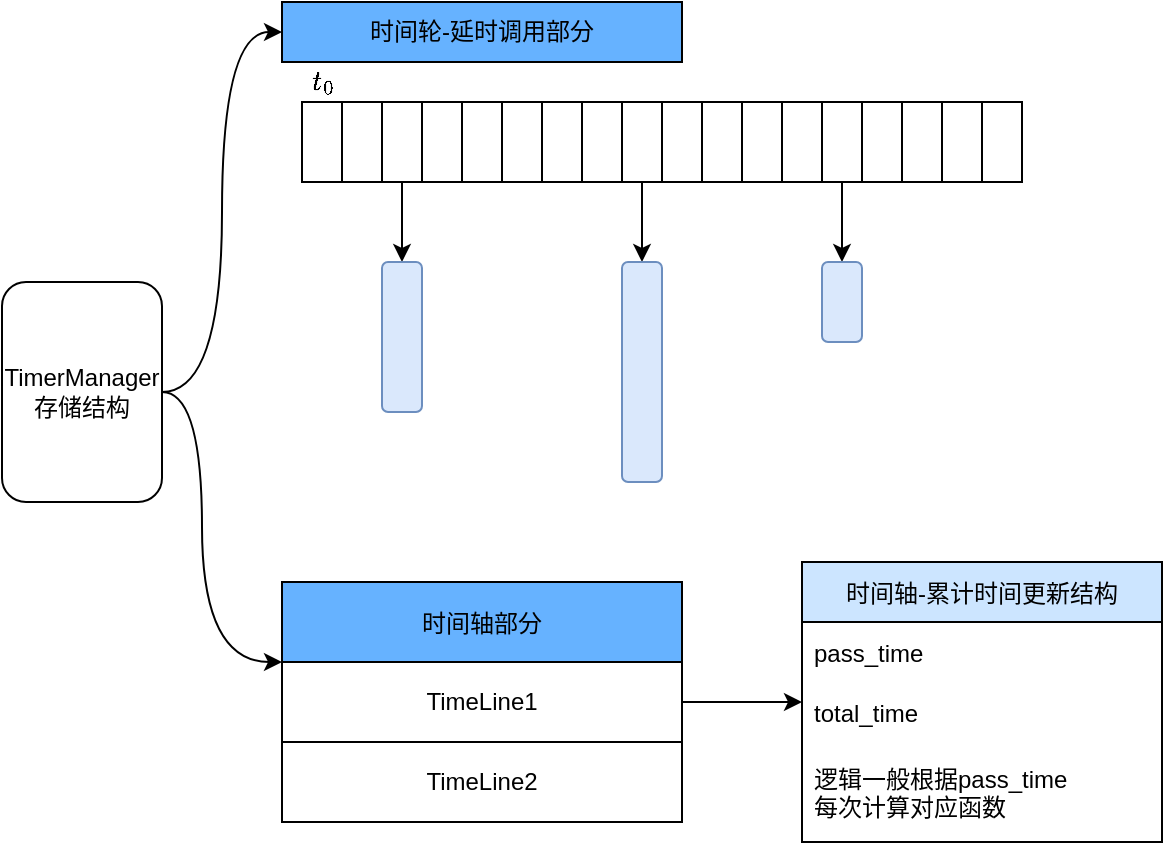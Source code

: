 <mxfile version="16.0.2" type="device"><diagram id="wcPxj1CQgo_tb_mZH1Tc" name="第 1 页"><mxGraphModel dx="1102" dy="865" grid="1" gridSize="10" guides="1" tooltips="1" connect="1" arrows="1" fold="1" page="1" pageScale="1" pageWidth="827" pageHeight="1169" math="1" shadow="0"><root><mxCell id="0"/><mxCell id="1" parent="0"/><mxCell id="GaF0zkx5dbMGw9fzIoNE-1" value="" style="rounded=0;whiteSpace=wrap;html=1;" vertex="1" parent="1"><mxGeometry x="170" y="480" width="20" height="40" as="geometry"/></mxCell><mxCell id="GaF0zkx5dbMGw9fzIoNE-2" value="" style="rounded=0;whiteSpace=wrap;html=1;" vertex="1" parent="1"><mxGeometry x="190" y="480" width="20" height="40" as="geometry"/></mxCell><mxCell id="GaF0zkx5dbMGw9fzIoNE-3" style="edgeStyle=orthogonalEdgeStyle;rounded=0;orthogonalLoop=1;jettySize=auto;html=1;" edge="1" parent="1" source="GaF0zkx5dbMGw9fzIoNE-4" target="GaF0zkx5dbMGw9fzIoNE-22"><mxGeometry relative="1" as="geometry"/></mxCell><mxCell id="GaF0zkx5dbMGw9fzIoNE-4" value="" style="rounded=0;whiteSpace=wrap;html=1;" vertex="1" parent="1"><mxGeometry x="210" y="480" width="20" height="40" as="geometry"/></mxCell><mxCell id="GaF0zkx5dbMGw9fzIoNE-5" value="" style="rounded=0;whiteSpace=wrap;html=1;" vertex="1" parent="1"><mxGeometry x="230" y="480" width="20" height="40" as="geometry"/></mxCell><mxCell id="GaF0zkx5dbMGw9fzIoNE-6" value="" style="rounded=0;whiteSpace=wrap;html=1;" vertex="1" parent="1"><mxGeometry x="250" y="480" width="20" height="40" as="geometry"/></mxCell><mxCell id="GaF0zkx5dbMGw9fzIoNE-7" value="" style="rounded=0;whiteSpace=wrap;html=1;" vertex="1" parent="1"><mxGeometry x="270" y="480" width="20" height="40" as="geometry"/></mxCell><mxCell id="GaF0zkx5dbMGw9fzIoNE-8" value="" style="rounded=0;whiteSpace=wrap;html=1;" vertex="1" parent="1"><mxGeometry x="290" y="480" width="20" height="40" as="geometry"/></mxCell><mxCell id="GaF0zkx5dbMGw9fzIoNE-9" value="" style="rounded=0;whiteSpace=wrap;html=1;" vertex="1" parent="1"><mxGeometry x="310" y="480" width="20" height="40" as="geometry"/></mxCell><mxCell id="GaF0zkx5dbMGw9fzIoNE-10" style="edgeStyle=orthogonalEdgeStyle;rounded=0;orthogonalLoop=1;jettySize=auto;html=1;" edge="1" parent="1" source="GaF0zkx5dbMGw9fzIoNE-11" target="GaF0zkx5dbMGw9fzIoNE-23"><mxGeometry relative="1" as="geometry"/></mxCell><mxCell id="GaF0zkx5dbMGw9fzIoNE-11" value="" style="rounded=0;whiteSpace=wrap;html=1;" vertex="1" parent="1"><mxGeometry x="330" y="480" width="20" height="40" as="geometry"/></mxCell><mxCell id="GaF0zkx5dbMGw9fzIoNE-12" value="" style="rounded=0;whiteSpace=wrap;html=1;" vertex="1" parent="1"><mxGeometry x="350" y="480" width="20" height="40" as="geometry"/></mxCell><mxCell id="GaF0zkx5dbMGw9fzIoNE-13" value="" style="rounded=0;whiteSpace=wrap;html=1;" vertex="1" parent="1"><mxGeometry x="370" y="480" width="20" height="40" as="geometry"/></mxCell><mxCell id="GaF0zkx5dbMGw9fzIoNE-14" value="" style="rounded=0;whiteSpace=wrap;html=1;" vertex="1" parent="1"><mxGeometry x="390" y="480" width="20" height="40" as="geometry"/></mxCell><mxCell id="GaF0zkx5dbMGw9fzIoNE-15" value="" style="rounded=0;whiteSpace=wrap;html=1;" vertex="1" parent="1"><mxGeometry x="410" y="480" width="20" height="40" as="geometry"/></mxCell><mxCell id="GaF0zkx5dbMGw9fzIoNE-16" style="edgeStyle=orthogonalEdgeStyle;rounded=0;orthogonalLoop=1;jettySize=auto;html=1;" edge="1" parent="1" source="GaF0zkx5dbMGw9fzIoNE-17" target="GaF0zkx5dbMGw9fzIoNE-24"><mxGeometry relative="1" as="geometry"/></mxCell><mxCell id="GaF0zkx5dbMGw9fzIoNE-17" value="" style="rounded=0;whiteSpace=wrap;html=1;" vertex="1" parent="1"><mxGeometry x="430" y="480" width="20" height="40" as="geometry"/></mxCell><mxCell id="GaF0zkx5dbMGw9fzIoNE-18" value="" style="rounded=0;whiteSpace=wrap;html=1;" vertex="1" parent="1"><mxGeometry x="450" y="480" width="20" height="40" as="geometry"/></mxCell><mxCell id="GaF0zkx5dbMGw9fzIoNE-19" value="" style="rounded=0;whiteSpace=wrap;html=1;" vertex="1" parent="1"><mxGeometry x="470" y="480" width="20" height="40" as="geometry"/></mxCell><mxCell id="GaF0zkx5dbMGw9fzIoNE-20" value="" style="rounded=0;whiteSpace=wrap;html=1;" vertex="1" parent="1"><mxGeometry x="490" y="480" width="20" height="40" as="geometry"/></mxCell><mxCell id="GaF0zkx5dbMGw9fzIoNE-21" value="" style="rounded=0;whiteSpace=wrap;html=1;" vertex="1" parent="1"><mxGeometry x="510" y="480" width="20" height="40" as="geometry"/></mxCell><mxCell id="GaF0zkx5dbMGw9fzIoNE-22" value="" style="rounded=1;whiteSpace=wrap;html=1;fillColor=#dae8fc;strokeColor=#6c8ebf;" vertex="1" parent="1"><mxGeometry x="210" y="560" width="20" height="75" as="geometry"/></mxCell><mxCell id="GaF0zkx5dbMGw9fzIoNE-23" value="" style="rounded=1;whiteSpace=wrap;html=1;fillColor=#dae8fc;strokeColor=#6c8ebf;" vertex="1" parent="1"><mxGeometry x="330" y="560" width="20" height="110" as="geometry"/></mxCell><mxCell id="GaF0zkx5dbMGw9fzIoNE-24" value="" style="rounded=1;whiteSpace=wrap;html=1;fillColor=#dae8fc;strokeColor=#6c8ebf;" vertex="1" parent="1"><mxGeometry x="430" y="560" width="20" height="40" as="geometry"/></mxCell><mxCell id="GaF0zkx5dbMGw9fzIoNE-25" value="$$t_0$$" style="text;html=1;align=center;verticalAlign=middle;resizable=0;points=[];autosize=1;strokeColor=none;fillColor=none;" vertex="1" parent="1"><mxGeometry x="150" y="460" width="60" height="20" as="geometry"/></mxCell><mxCell id="GaF0zkx5dbMGw9fzIoNE-26" value="时间轴部分" style="swimlane;fontStyle=0;childLayout=stackLayout;horizontal=1;startSize=40;horizontalStack=0;resizeParent=1;resizeParentMax=0;resizeLast=0;collapsible=1;marginBottom=0;fillColor=#66B2FF;" vertex="1" parent="1"><mxGeometry x="160" y="720" width="200" height="120" as="geometry"/></mxCell><mxCell id="GaF0zkx5dbMGw9fzIoNE-31" value="TimeLine1" style="rounded=0;whiteSpace=wrap;html=1;" vertex="1" parent="GaF0zkx5dbMGw9fzIoNE-26"><mxGeometry y="40" width="200" height="40" as="geometry"/></mxCell><mxCell id="GaF0zkx5dbMGw9fzIoNE-41" value="TimeLine2" style="rounded=0;whiteSpace=wrap;html=1;" vertex="1" parent="GaF0zkx5dbMGw9fzIoNE-26"><mxGeometry y="80" width="200" height="40" as="geometry"/></mxCell><mxCell id="GaF0zkx5dbMGw9fzIoNE-30" value="时间轮-延时调用部分" style="rounded=0;whiteSpace=wrap;html=1;fillColor=#66B2FF;" vertex="1" parent="1"><mxGeometry x="160" y="430" width="200" height="30" as="geometry"/></mxCell><mxCell id="GaF0zkx5dbMGw9fzIoNE-34" style="edgeStyle=orthogonalEdgeStyle;rounded=0;orthogonalLoop=1;jettySize=auto;html=1;entryX=0;entryY=0.5;entryDx=0;entryDy=0;curved=1;" edge="1" parent="1" source="GaF0zkx5dbMGw9fzIoNE-33" target="GaF0zkx5dbMGw9fzIoNE-30"><mxGeometry relative="1" as="geometry"/></mxCell><mxCell id="GaF0zkx5dbMGw9fzIoNE-35" style="edgeStyle=orthogonalEdgeStyle;curved=1;rounded=0;orthogonalLoop=1;jettySize=auto;html=1;" edge="1" parent="1" source="GaF0zkx5dbMGw9fzIoNE-33" target="GaF0zkx5dbMGw9fzIoNE-26"><mxGeometry relative="1" as="geometry"><Array as="points"><mxPoint x="120" y="625"/><mxPoint x="120" y="760"/></Array></mxGeometry></mxCell><mxCell id="GaF0zkx5dbMGw9fzIoNE-33" value="TimerManager&lt;br&gt;存储结构" style="rounded=1;whiteSpace=wrap;html=1;" vertex="1" parent="1"><mxGeometry x="20" y="570" width="80" height="110" as="geometry"/></mxCell><mxCell id="GaF0zkx5dbMGw9fzIoNE-37" value="时间轴-累计时间更新结构" style="swimlane;fontStyle=0;childLayout=stackLayout;horizontal=1;startSize=30;horizontalStack=0;resizeParent=1;resizeParentMax=0;resizeLast=0;collapsible=1;marginBottom=0;fillColor=#CCE5FF;" vertex="1" parent="1"><mxGeometry x="420" y="710" width="180" height="140" as="geometry"/></mxCell><mxCell id="GaF0zkx5dbMGw9fzIoNE-38" value="pass_time" style="text;strokeColor=none;fillColor=none;align=left;verticalAlign=middle;spacingLeft=4;spacingRight=4;overflow=hidden;points=[[0,0.5],[1,0.5]];portConstraint=eastwest;rotatable=0;" vertex="1" parent="GaF0zkx5dbMGw9fzIoNE-37"><mxGeometry y="30" width="180" height="30" as="geometry"/></mxCell><mxCell id="GaF0zkx5dbMGw9fzIoNE-39" value="total_time" style="text;strokeColor=none;fillColor=none;align=left;verticalAlign=middle;spacingLeft=4;spacingRight=4;overflow=hidden;points=[[0,0.5],[1,0.5]];portConstraint=eastwest;rotatable=0;" vertex="1" parent="GaF0zkx5dbMGw9fzIoNE-37"><mxGeometry y="60" width="180" height="30" as="geometry"/></mxCell><mxCell id="GaF0zkx5dbMGw9fzIoNE-40" value="逻辑一般根据pass_time&#10;每次计算对应函数" style="text;strokeColor=none;fillColor=none;align=left;verticalAlign=middle;spacingLeft=4;spacingRight=4;overflow=hidden;points=[[0,0.5],[1,0.5]];portConstraint=eastwest;rotatable=0;" vertex="1" parent="GaF0zkx5dbMGw9fzIoNE-37"><mxGeometry y="90" width="180" height="50" as="geometry"/></mxCell><mxCell id="GaF0zkx5dbMGw9fzIoNE-42" style="edgeStyle=orthogonalEdgeStyle;curved=1;rounded=0;orthogonalLoop=1;jettySize=auto;html=1;" edge="1" parent="1" source="GaF0zkx5dbMGw9fzIoNE-31" target="GaF0zkx5dbMGw9fzIoNE-37"><mxGeometry relative="1" as="geometry"/></mxCell></root></mxGraphModel></diagram></mxfile>